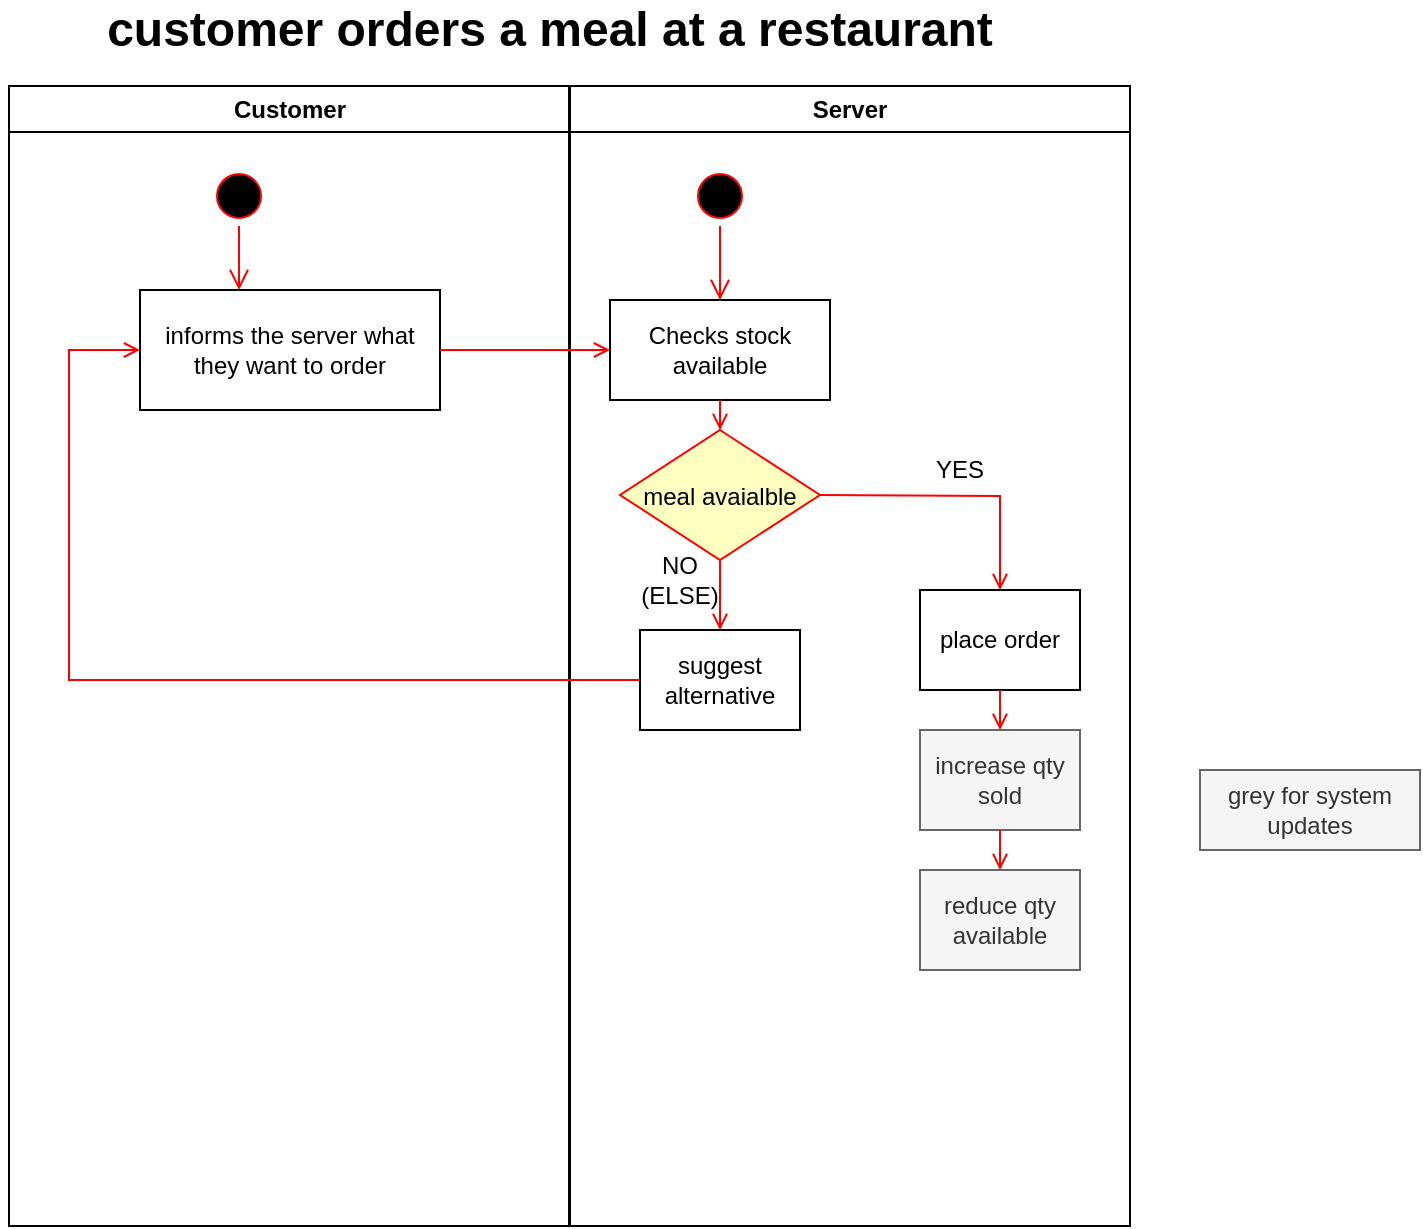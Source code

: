 <mxfile version="13.10.3" type="github">
  <diagram name="Page-1" id="e7e014a7-5840-1c2e-5031-d8a46d1fe8dd">
    <mxGraphModel dx="769" dy="485" grid="1" gridSize="10" guides="1" tooltips="1" connect="1" arrows="1" fold="1" page="1" pageScale="1" pageWidth="1169" pageHeight="826" background="#ffffff" math="0" shadow="0">
      <root>
        <mxCell id="0" />
        <mxCell id="1" parent="0" />
        <mxCell id="2" value="Customer" style="swimlane;whiteSpace=wrap" parent="1" vertex="1">
          <mxGeometry x="164.5" y="128" width="280" height="570" as="geometry" />
        </mxCell>
        <mxCell id="5" value="" style="ellipse;shape=startState;fillColor=#000000;strokeColor=#ff0000;" parent="2" vertex="1">
          <mxGeometry x="100" y="40" width="30" height="30" as="geometry" />
        </mxCell>
        <mxCell id="6" value="" style="edgeStyle=elbowEdgeStyle;elbow=horizontal;verticalAlign=bottom;endArrow=open;endSize=8;strokeColor=#FF0000;endFill=1;rounded=0" parent="2" source="5" target="7" edge="1">
          <mxGeometry x="100" y="40" as="geometry">
            <mxPoint x="115" y="110" as="targetPoint" />
          </mxGeometry>
        </mxCell>
        <mxCell id="7" value="informs the server what they want to order" style="whiteSpace=wrap;" parent="2" vertex="1">
          <mxGeometry x="65.5" y="102" width="150" height="60" as="geometry" />
        </mxCell>
        <mxCell id="3" value="Server" style="swimlane;whiteSpace=wrap" parent="1" vertex="1">
          <mxGeometry x="445" y="128" width="280" height="570" as="geometry" />
        </mxCell>
        <mxCell id="13" value="" style="ellipse;shape=startState;fillColor=#000000;strokeColor=#ff0000;" parent="3" vertex="1">
          <mxGeometry x="60" y="40" width="30" height="30" as="geometry" />
        </mxCell>
        <mxCell id="14" value="" style="edgeStyle=elbowEdgeStyle;elbow=horizontal;verticalAlign=bottom;endArrow=open;endSize=8;strokeColor=#FF0000;endFill=1;rounded=0" parent="3" source="13" target="15" edge="1">
          <mxGeometry x="40" y="20" as="geometry">
            <mxPoint x="55" y="90" as="targetPoint" />
          </mxGeometry>
        </mxCell>
        <mxCell id="15" value="Checks stock available" style="whiteSpace=wrap;" parent="3" vertex="1">
          <mxGeometry x="20" y="107" width="110" height="50" as="geometry" />
        </mxCell>
        <mxCell id="17" value="" style="endArrow=open;strokeColor=#FF0000;endFill=1;rounded=0;entryX=0.5;entryY=0;entryDx=0;entryDy=0;" parent="3" source="15" target="21" edge="1">
          <mxGeometry relative="1" as="geometry">
            <mxPoint x="75" y="220" as="targetPoint" />
          </mxGeometry>
        </mxCell>
        <mxCell id="19" value="" style="endArrow=open;strokeColor=#FF0000;endFill=1;rounded=0;entryX=0.5;entryY=0;entryDx=0;entryDy=0;" parent="3" target="jlcxwPzsKEOOzYtI_J5P-50" edge="1">
          <mxGeometry relative="1" as="geometry">
            <mxPoint x="75" y="230" as="sourcePoint" />
            <mxPoint x="75.5" y="262" as="targetPoint" />
          </mxGeometry>
        </mxCell>
        <mxCell id="21" value="meal avaialble" style="rhombus;fillColor=#ffffc0;strokeColor=#ff0000;" parent="3" vertex="1">
          <mxGeometry x="25" y="172" width="100" height="65" as="geometry" />
        </mxCell>
        <mxCell id="jlcxwPzsKEOOzYtI_J5P-47" value="NO&lt;br&gt;(ELSE)" style="text;html=1;strokeColor=none;fillColor=none;align=center;verticalAlign=middle;whiteSpace=wrap;rounded=0;" vertex="1" parent="3">
          <mxGeometry x="35" y="237" width="40" height="20" as="geometry" />
        </mxCell>
        <mxCell id="jlcxwPzsKEOOzYtI_J5P-50" value="suggest alternative" style="whiteSpace=wrap;" vertex="1" parent="3">
          <mxGeometry x="35" y="272" width="80" height="50" as="geometry" />
        </mxCell>
        <mxCell id="jlcxwPzsKEOOzYtI_J5P-51" value="" style="endArrow=open;strokeColor=#FF0000;endFill=1;rounded=0;exitX=1;exitY=0.5;exitDx=0;exitDy=0;entryX=0.5;entryY=0;entryDx=0;entryDy=0;" edge="1" parent="3" source="21" target="jlcxwPzsKEOOzYtI_J5P-52">
          <mxGeometry relative="1" as="geometry">
            <mxPoint x="145" y="215" as="sourcePoint" />
            <mxPoint x="195" y="252" as="targetPoint" />
            <Array as="points">
              <mxPoint x="215" y="205" />
            </Array>
          </mxGeometry>
        </mxCell>
        <mxCell id="jlcxwPzsKEOOzYtI_J5P-52" value="place order" style="whiteSpace=wrap;" vertex="1" parent="3">
          <mxGeometry x="175" y="252" width="80" height="50" as="geometry" />
        </mxCell>
        <mxCell id="jlcxwPzsKEOOzYtI_J5P-53" value="YES" style="text;html=1;strokeColor=none;fillColor=none;align=center;verticalAlign=middle;whiteSpace=wrap;rounded=0;" vertex="1" parent="3">
          <mxGeometry x="175" y="182" width="40" height="20" as="geometry" />
        </mxCell>
        <mxCell id="jlcxwPzsKEOOzYtI_J5P-56" value="increase qty sold" style="whiteSpace=wrap;fillColor=#f5f5f5;strokeColor=#666666;fontColor=#333333;" vertex="1" parent="3">
          <mxGeometry x="175" y="322" width="80" height="50" as="geometry" />
        </mxCell>
        <mxCell id="jlcxwPzsKEOOzYtI_J5P-57" value="reduce qty available" style="whiteSpace=wrap;fillColor=#f5f5f5;strokeColor=#666666;fontColor=#333333;" vertex="1" parent="3">
          <mxGeometry x="175" y="392" width="80" height="50" as="geometry" />
        </mxCell>
        <mxCell id="jlcxwPzsKEOOzYtI_J5P-58" value="" style="endArrow=open;strokeColor=#FF0000;endFill=1;rounded=0;entryX=0.5;entryY=0;entryDx=0;entryDy=0;exitX=0.5;exitY=1;exitDx=0;exitDy=0;" edge="1" parent="3" source="jlcxwPzsKEOOzYtI_J5P-52" target="jlcxwPzsKEOOzYtI_J5P-56">
          <mxGeometry relative="1" as="geometry">
            <mxPoint x="85" y="240" as="sourcePoint" />
            <mxPoint x="85" y="282" as="targetPoint" />
          </mxGeometry>
        </mxCell>
        <mxCell id="jlcxwPzsKEOOzYtI_J5P-59" value="" style="endArrow=open;strokeColor=#FF0000;endFill=1;rounded=0;entryX=0.5;entryY=0;entryDx=0;entryDy=0;exitX=0.5;exitY=1;exitDx=0;exitDy=0;" edge="1" parent="3" source="jlcxwPzsKEOOzYtI_J5P-56" target="jlcxwPzsKEOOzYtI_J5P-57">
          <mxGeometry relative="1" as="geometry">
            <mxPoint x="225" y="312" as="sourcePoint" />
            <mxPoint x="225" y="342" as="targetPoint" />
          </mxGeometry>
        </mxCell>
        <mxCell id="jlcxwPzsKEOOzYtI_J5P-41" value="&lt;b&gt;&lt;font style=&quot;font-size: 24px&quot;&gt;customer orders a meal at a restaurant&lt;/font&gt;&lt;/b&gt;" style="text;html=1;strokeColor=none;fillColor=none;align=center;verticalAlign=middle;whiteSpace=wrap;rounded=0;" vertex="1" parent="1">
          <mxGeometry x="160" y="90" width="550" height="20" as="geometry" />
        </mxCell>
        <mxCell id="jlcxwPzsKEOOzYtI_J5P-45" value="" style="endArrow=open;strokeColor=#FF0000;endFill=1;rounded=0;exitX=1;exitY=0.5;exitDx=0;exitDy=0;entryX=0;entryY=0.5;entryDx=0;entryDy=0;" edge="1" parent="1" source="7" target="15">
          <mxGeometry relative="1" as="geometry">
            <mxPoint x="529.5" y="290.0" as="sourcePoint" />
            <mxPoint x="529.5" y="358" as="targetPoint" />
          </mxGeometry>
        </mxCell>
        <mxCell id="12" value="" style="edgeStyle=elbowEdgeStyle;elbow=horizontal;strokeColor=#FF0000;endArrow=open;endFill=1;rounded=0;exitX=0;exitY=0.5;exitDx=0;exitDy=0;" parent="1" source="jlcxwPzsKEOOzYtI_J5P-50" target="7" edge="1">
          <mxGeometry width="100" height="100" relative="1" as="geometry">
            <mxPoint x="224.5" y="478" as="sourcePoint" />
            <mxPoint x="424.5" y="318" as="targetPoint" />
            <Array as="points">
              <mxPoint x="194.5" y="378" />
            </Array>
          </mxGeometry>
        </mxCell>
        <mxCell id="jlcxwPzsKEOOzYtI_J5P-60" value="grey for system updates" style="text;html=1;strokeColor=#666666;fillColor=#f5f5f5;align=center;verticalAlign=middle;whiteSpace=wrap;rounded=0;fontColor=#333333;strokeWidth=1;" vertex="1" parent="1">
          <mxGeometry x="760" y="470" width="110" height="40" as="geometry" />
        </mxCell>
      </root>
    </mxGraphModel>
  </diagram>
</mxfile>
